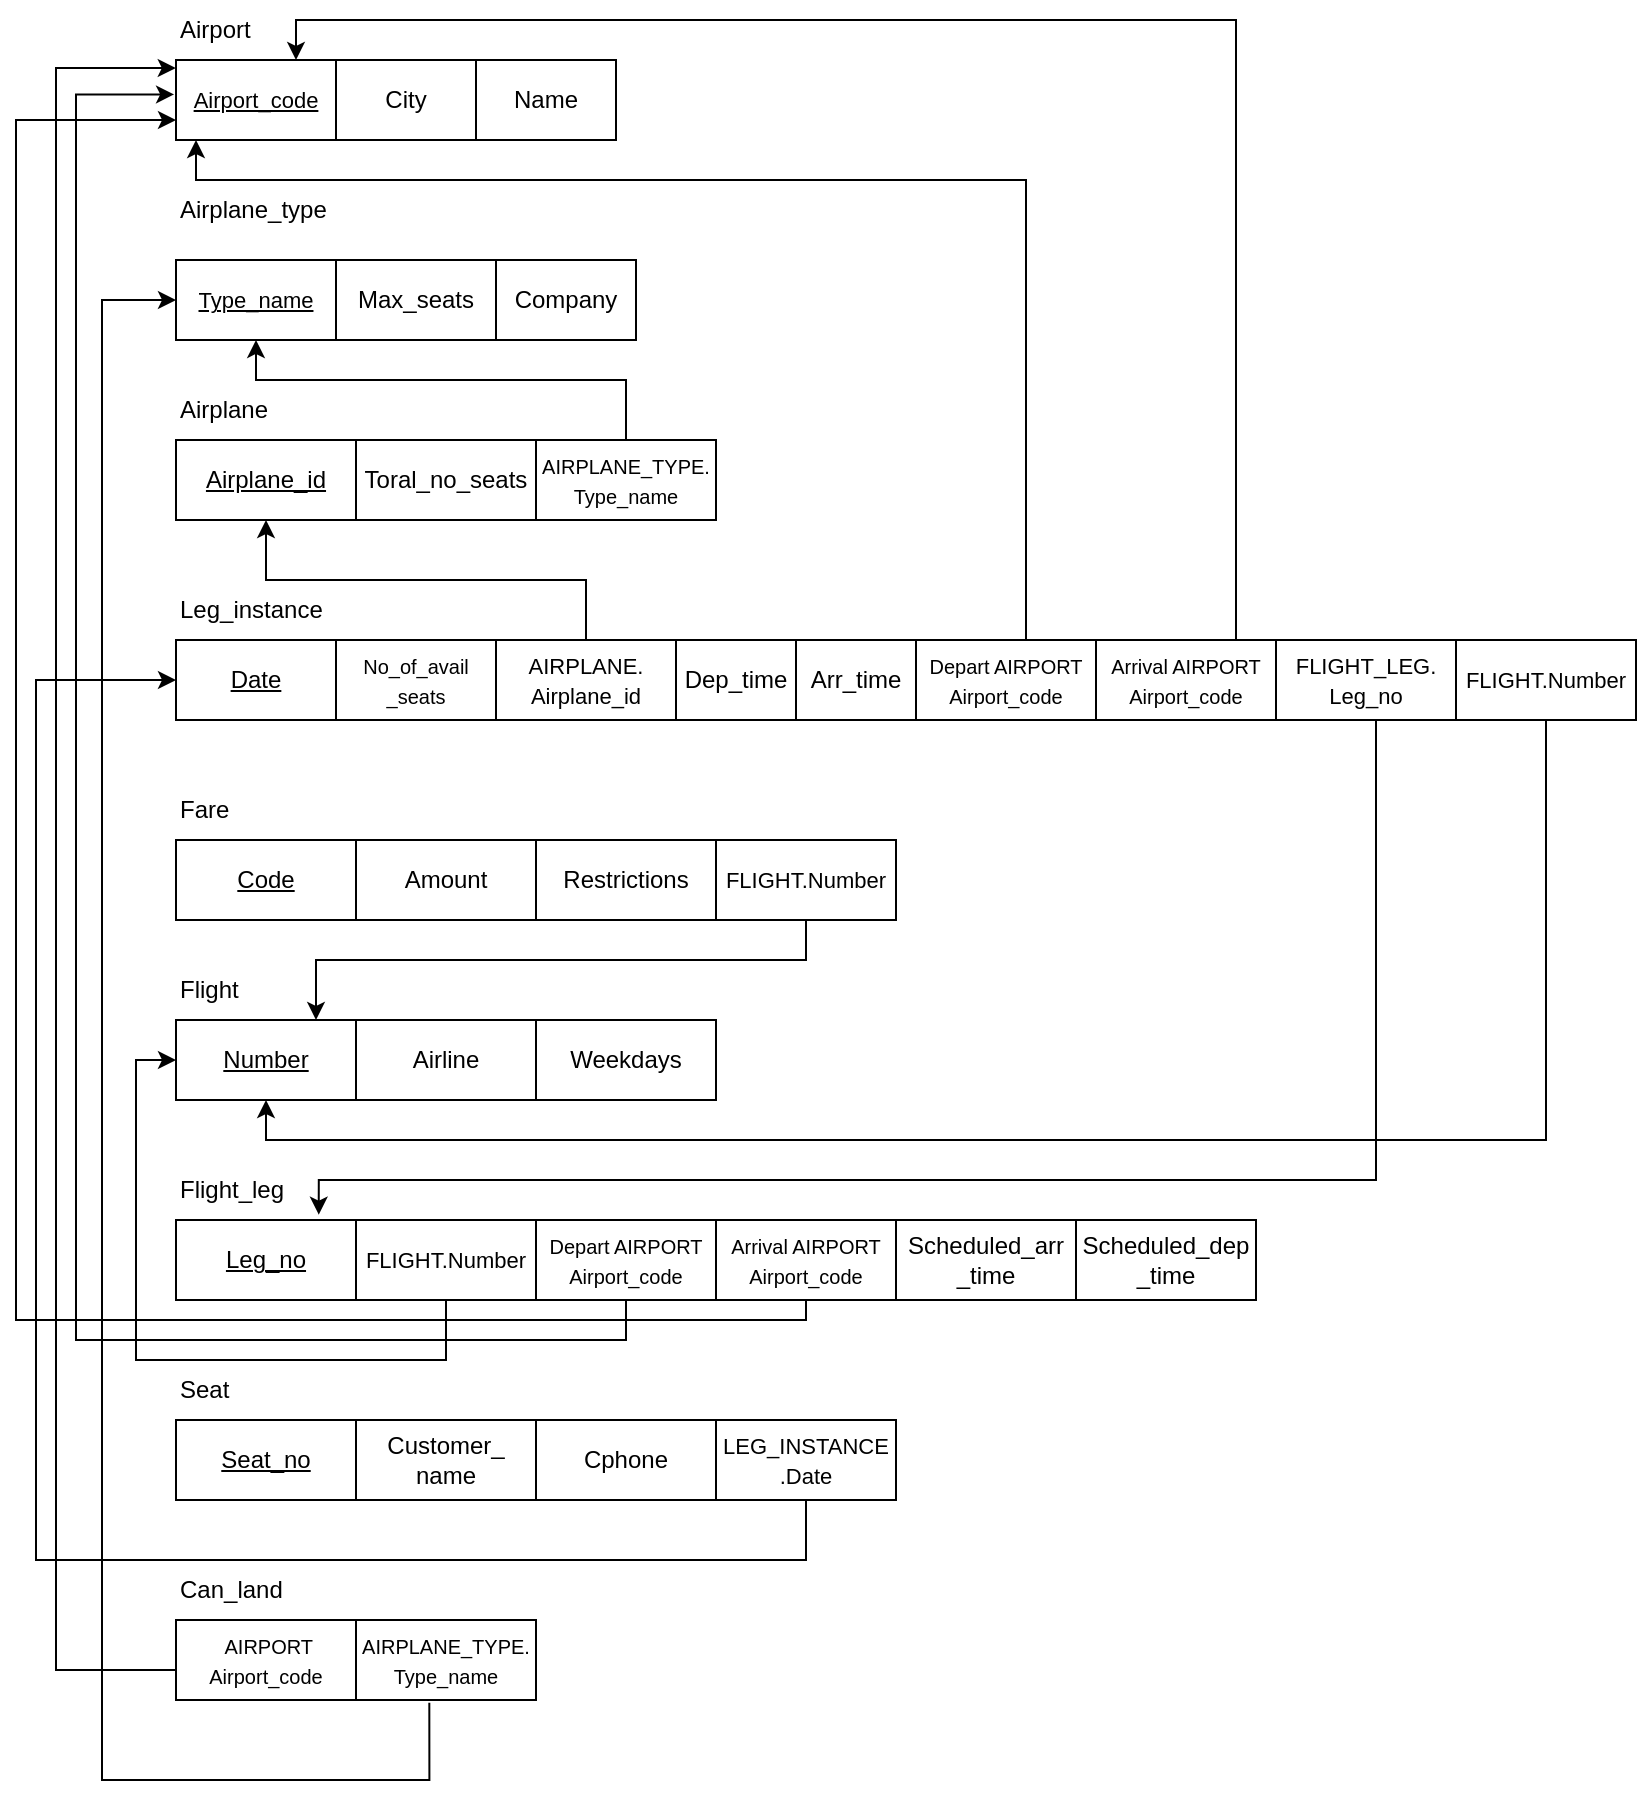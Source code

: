 <mxfile version="24.0.2" type="github">
  <diagram name="Página-1" id="2_WOX7FnMg_eUjWQ_aEJ">
    <mxGraphModel dx="1363" dy="931" grid="1" gridSize="10" guides="1" tooltips="1" connect="1" arrows="1" fold="1" page="1" pageScale="1" pageWidth="827" pageHeight="1169" math="0" shadow="0">
      <root>
        <mxCell id="0" />
        <mxCell id="1" parent="0" />
        <mxCell id="GT8kRJstvFUQp1vNYufc-23" value="&lt;font style=&quot;font-size: 11px;&quot;&gt;&lt;u&gt;Airport_code&lt;/u&gt;&lt;/font&gt;" style="whiteSpace=wrap;html=1;align=center;" parent="1" vertex="1">
          <mxGeometry x="90" y="80" width="80" height="40" as="geometry" />
        </mxCell>
        <mxCell id="GT8kRJstvFUQp1vNYufc-24" value="City" style="whiteSpace=wrap;html=1;align=center;" parent="1" vertex="1">
          <mxGeometry x="170" y="80" width="70" height="40" as="geometry" />
        </mxCell>
        <mxCell id="GT8kRJstvFUQp1vNYufc-25" value="Name" style="whiteSpace=wrap;html=1;align=center;" parent="1" vertex="1">
          <mxGeometry x="240" y="80" width="70" height="40" as="geometry" />
        </mxCell>
        <mxCell id="GT8kRJstvFUQp1vNYufc-27" value="Airport" style="text;html=1;align=left;verticalAlign=middle;whiteSpace=wrap;rounded=0;" parent="1" vertex="1">
          <mxGeometry x="90" y="50" width="60" height="30" as="geometry" />
        </mxCell>
        <mxCell id="GT8kRJstvFUQp1vNYufc-29" value="&lt;font style=&quot;font-size: 11px;&quot;&gt;&lt;u&gt;Type_name&lt;/u&gt;&lt;/font&gt;" style="whiteSpace=wrap;html=1;align=center;" parent="1" vertex="1">
          <mxGeometry x="90" y="180" width="80" height="40" as="geometry" />
        </mxCell>
        <mxCell id="GT8kRJstvFUQp1vNYufc-30" value="Max_seats" style="whiteSpace=wrap;html=1;align=center;" parent="1" vertex="1">
          <mxGeometry x="170" y="180" width="80" height="40" as="geometry" />
        </mxCell>
        <mxCell id="GT8kRJstvFUQp1vNYufc-31" value="Company" style="whiteSpace=wrap;html=1;align=center;" parent="1" vertex="1">
          <mxGeometry x="250" y="180" width="70" height="40" as="geometry" />
        </mxCell>
        <mxCell id="GT8kRJstvFUQp1vNYufc-32" value="Airplane" style="text;html=1;align=left;verticalAlign=middle;whiteSpace=wrap;rounded=0;" parent="1" vertex="1">
          <mxGeometry x="90" y="240" width="80" height="30" as="geometry" />
        </mxCell>
        <mxCell id="GT8kRJstvFUQp1vNYufc-34" value="&lt;u&gt;Airplane_id&lt;/u&gt;" style="whiteSpace=wrap;html=1;align=center;" parent="1" vertex="1">
          <mxGeometry x="90" y="270" width="90" height="40" as="geometry" />
        </mxCell>
        <mxCell id="GT8kRJstvFUQp1vNYufc-35" value="Toral_no_seats" style="whiteSpace=wrap;html=1;align=center;" parent="1" vertex="1">
          <mxGeometry x="180" y="270" width="90" height="40" as="geometry" />
        </mxCell>
        <mxCell id="GT8kRJstvFUQp1vNYufc-81" style="edgeStyle=orthogonalEdgeStyle;rounded=0;orthogonalLoop=1;jettySize=auto;html=1;entryX=0.5;entryY=1;entryDx=0;entryDy=0;" parent="1" source="GT8kRJstvFUQp1vNYufc-36" target="GT8kRJstvFUQp1vNYufc-29" edge="1">
          <mxGeometry relative="1" as="geometry">
            <Array as="points">
              <mxPoint x="315" y="240" />
              <mxPoint x="130" y="240" />
            </Array>
          </mxGeometry>
        </mxCell>
        <mxCell id="GT8kRJstvFUQp1vNYufc-36" value="&lt;font style=&quot;font-size: 10px;&quot;&gt;AIRPLANE_TYPE.&lt;br&gt;Type_name&lt;/font&gt;" style="whiteSpace=wrap;html=1;align=center;" parent="1" vertex="1">
          <mxGeometry x="270" y="270" width="90" height="40" as="geometry" />
        </mxCell>
        <mxCell id="GT8kRJstvFUQp1vNYufc-37" value="Airplane_type" style="text;html=1;align=left;verticalAlign=middle;whiteSpace=wrap;rounded=0;" parent="1" vertex="1">
          <mxGeometry x="90" y="140" width="80" height="30" as="geometry" />
        </mxCell>
        <mxCell id="GT8kRJstvFUQp1vNYufc-38" value="&lt;u&gt;Date&lt;/u&gt;" style="whiteSpace=wrap;html=1;align=center;" parent="1" vertex="1">
          <mxGeometry x="90" y="370" width="80" height="40" as="geometry" />
        </mxCell>
        <mxCell id="GT8kRJstvFUQp1vNYufc-91" style="edgeStyle=orthogonalEdgeStyle;rounded=0;orthogonalLoop=1;jettySize=auto;html=1;entryX=0.75;entryY=0;entryDx=0;entryDy=0;" parent="1" source="GT8kRJstvFUQp1vNYufc-39" target="GT8kRJstvFUQp1vNYufc-23" edge="1">
          <mxGeometry relative="1" as="geometry">
            <Array as="points">
              <mxPoint x="620" y="60" />
              <mxPoint x="150" y="60" />
            </Array>
          </mxGeometry>
        </mxCell>
        <mxCell id="GT8kRJstvFUQp1vNYufc-39" value="&lt;span style=&quot;font-size: 10px;&quot;&gt;Arrival AIRPORT&lt;/span&gt;&lt;br style=&quot;font-size: 10px;&quot;&gt;&lt;span style=&quot;font-size: 10px;&quot;&gt;Airport_code&lt;/span&gt;" style="whiteSpace=wrap;html=1;align=center;" parent="1" vertex="1">
          <mxGeometry x="550" y="370" width="90" height="40" as="geometry" />
        </mxCell>
        <mxCell id="GT8kRJstvFUQp1vNYufc-86" style="edgeStyle=orthogonalEdgeStyle;rounded=0;orthogonalLoop=1;jettySize=auto;html=1;entryX=0.5;entryY=1;entryDx=0;entryDy=0;" parent="1" edge="1">
          <mxGeometry relative="1" as="geometry">
            <Array as="points">
              <mxPoint x="515" y="140" />
              <mxPoint x="100" y="140" />
            </Array>
            <mxPoint x="515" y="370" as="sourcePoint" />
            <mxPoint x="100" y="120" as="targetPoint" />
          </mxGeometry>
        </mxCell>
        <mxCell id="GT8kRJstvFUQp1vNYufc-40" value="&lt;font style=&quot;font-size: 10px;&quot;&gt;Depart AIRPORT&lt;br&gt;Airport_code&lt;/font&gt;" style="whiteSpace=wrap;html=1;align=center;" parent="1" vertex="1">
          <mxGeometry x="460" y="370" width="90" height="40" as="geometry" />
        </mxCell>
        <mxCell id="GT8kRJstvFUQp1vNYufc-41" value="Arr_time" style="whiteSpace=wrap;html=1;align=center;" parent="1" vertex="1">
          <mxGeometry x="400" y="370" width="60" height="40" as="geometry" />
        </mxCell>
        <mxCell id="GT8kRJstvFUQp1vNYufc-42" value="Dep_time" style="whiteSpace=wrap;html=1;align=center;" parent="1" vertex="1">
          <mxGeometry x="340" y="370" width="60" height="40" as="geometry" />
        </mxCell>
        <mxCell id="GT8kRJstvFUQp1vNYufc-43" value="&lt;font style=&quot;font-size: 11px;&quot;&gt;AIRPLANE.&lt;br&gt;Airplane_id&lt;/font&gt;" style="whiteSpace=wrap;html=1;align=center;" parent="1" vertex="1">
          <mxGeometry x="250" y="370" width="90" height="40" as="geometry" />
        </mxCell>
        <mxCell id="GT8kRJstvFUQp1vNYufc-44" value="&lt;font style=&quot;font-size: 10px;&quot;&gt;No_of_avail&lt;br&gt;_seats&lt;/font&gt;" style="whiteSpace=wrap;html=1;align=center;" parent="1" vertex="1">
          <mxGeometry x="170" y="370" width="80" height="40" as="geometry" />
        </mxCell>
        <mxCell id="GT8kRJstvFUQp1vNYufc-48" value="Fare" style="text;html=1;align=left;verticalAlign=middle;whiteSpace=wrap;rounded=0;" parent="1" vertex="1">
          <mxGeometry x="90" y="440" width="80" height="30" as="geometry" />
        </mxCell>
        <mxCell id="GT8kRJstvFUQp1vNYufc-50" value="&lt;font style=&quot;font-size: 11px;&quot;&gt;FLIGHT_LEG.&lt;br&gt;Leg_no&lt;/font&gt;" style="whiteSpace=wrap;html=1;align=center;" parent="1" vertex="1">
          <mxGeometry x="640" y="370" width="90" height="40" as="geometry" />
        </mxCell>
        <mxCell id="GT8kRJstvFUQp1vNYufc-51" value="Leg_instance" style="text;html=1;align=left;verticalAlign=middle;whiteSpace=wrap;rounded=0;" parent="1" vertex="1">
          <mxGeometry x="90" y="340" width="80" height="30" as="geometry" />
        </mxCell>
        <mxCell id="GT8kRJstvFUQp1vNYufc-52" value="&lt;u&gt;Code&lt;/u&gt;" style="whiteSpace=wrap;html=1;align=center;" parent="1" vertex="1">
          <mxGeometry x="90" y="470" width="90" height="40" as="geometry" />
        </mxCell>
        <mxCell id="GT8kRJstvFUQp1vNYufc-53" value="Amount" style="whiteSpace=wrap;html=1;align=center;" parent="1" vertex="1">
          <mxGeometry x="180" y="470" width="90" height="40" as="geometry" />
        </mxCell>
        <mxCell id="GT8kRJstvFUQp1vNYufc-54" value="Restrictions" style="whiteSpace=wrap;html=1;align=center;" parent="1" vertex="1">
          <mxGeometry x="270" y="470" width="90" height="40" as="geometry" />
        </mxCell>
        <mxCell id="GT8kRJstvFUQp1vNYufc-55" value="&lt;font style=&quot;font-size: 11px;&quot;&gt;FLIGHT.Number&lt;/font&gt;" style="whiteSpace=wrap;html=1;align=center;" parent="1" vertex="1">
          <mxGeometry x="360" y="470" width="90" height="40" as="geometry" />
        </mxCell>
        <mxCell id="GT8kRJstvFUQp1vNYufc-56" value="Flight" style="text;html=1;align=left;verticalAlign=middle;whiteSpace=wrap;rounded=0;" parent="1" vertex="1">
          <mxGeometry x="90" y="530" width="80" height="30" as="geometry" />
        </mxCell>
        <mxCell id="GT8kRJstvFUQp1vNYufc-57" value="&lt;u&gt;Number&lt;/u&gt;" style="whiteSpace=wrap;html=1;align=center;" parent="1" vertex="1">
          <mxGeometry x="90" y="560" width="90" height="40" as="geometry" />
        </mxCell>
        <mxCell id="GT8kRJstvFUQp1vNYufc-58" value="Airline" style="whiteSpace=wrap;html=1;align=center;" parent="1" vertex="1">
          <mxGeometry x="180" y="560" width="90" height="40" as="geometry" />
        </mxCell>
        <mxCell id="GT8kRJstvFUQp1vNYufc-59" value="Weekdays" style="whiteSpace=wrap;html=1;align=center;" parent="1" vertex="1">
          <mxGeometry x="270" y="560" width="90" height="40" as="geometry" />
        </mxCell>
        <mxCell id="GT8kRJstvFUQp1vNYufc-60" value="&lt;u&gt;Leg_no&lt;/u&gt;" style="whiteSpace=wrap;html=1;align=center;" parent="1" vertex="1">
          <mxGeometry x="90" y="660" width="90" height="40" as="geometry" />
        </mxCell>
        <mxCell id="GT8kRJstvFUQp1vNYufc-63" value="Flight_leg" style="text;html=1;align=left;verticalAlign=middle;whiteSpace=wrap;rounded=0;" parent="1" vertex="1">
          <mxGeometry x="90" y="630" width="80" height="30" as="geometry" />
        </mxCell>
        <mxCell id="GT8kRJstvFUQp1vNYufc-96" style="edgeStyle=orthogonalEdgeStyle;rounded=0;orthogonalLoop=1;jettySize=auto;html=1;entryX=0;entryY=0.5;entryDx=0;entryDy=0;" parent="1" source="GT8kRJstvFUQp1vNYufc-64" target="GT8kRJstvFUQp1vNYufc-57" edge="1">
          <mxGeometry relative="1" as="geometry">
            <Array as="points">
              <mxPoint x="225" y="730" />
              <mxPoint x="70" y="730" />
              <mxPoint x="70" y="580" />
            </Array>
          </mxGeometry>
        </mxCell>
        <mxCell id="GT8kRJstvFUQp1vNYufc-64" value="&lt;font style=&quot;font-size: 11px;&quot;&gt;FLIGHT.Number&lt;/font&gt;" style="whiteSpace=wrap;html=1;align=center;" parent="1" vertex="1">
          <mxGeometry x="180" y="660" width="90" height="40" as="geometry" />
        </mxCell>
        <mxCell id="kAfAVzDrCV_Rtw6fDJ8F-3" style="edgeStyle=orthogonalEdgeStyle;rounded=0;orthogonalLoop=1;jettySize=auto;html=1;entryX=-0.012;entryY=0.43;entryDx=0;entryDy=0;exitX=0.5;exitY=1;exitDx=0;exitDy=0;entryPerimeter=0;" edge="1" parent="1" source="GT8kRJstvFUQp1vNYufc-65" target="GT8kRJstvFUQp1vNYufc-23">
          <mxGeometry relative="1" as="geometry">
            <mxPoint x="10" y="100" as="targetPoint" />
            <Array as="points">
              <mxPoint x="315" y="720" />
              <mxPoint x="40" y="720" />
              <mxPoint x="40" y="97" />
            </Array>
          </mxGeometry>
        </mxCell>
        <mxCell id="GT8kRJstvFUQp1vNYufc-65" value="&lt;font style=&quot;font-size: 10px;&quot;&gt;Depart AIRPORT&lt;br&gt;Airport_code&lt;/font&gt;" style="whiteSpace=wrap;html=1;align=center;" parent="1" vertex="1">
          <mxGeometry x="270" y="660" width="90" height="40" as="geometry" />
        </mxCell>
        <mxCell id="kAfAVzDrCV_Rtw6fDJ8F-4" style="edgeStyle=orthogonalEdgeStyle;rounded=0;orthogonalLoop=1;jettySize=auto;html=1;entryX=0;entryY=0.75;entryDx=0;entryDy=0;exitX=0.5;exitY=1;exitDx=0;exitDy=0;" edge="1" parent="1" source="GT8kRJstvFUQp1vNYufc-66" target="GT8kRJstvFUQp1vNYufc-23">
          <mxGeometry relative="1" as="geometry">
            <Array as="points">
              <mxPoint x="405" y="710" />
              <mxPoint x="10" y="710" />
              <mxPoint x="10" y="110" />
            </Array>
          </mxGeometry>
        </mxCell>
        <mxCell id="GT8kRJstvFUQp1vNYufc-66" value="&lt;span style=&quot;font-size: 10px;&quot;&gt;Arrival AIRPORT&lt;/span&gt;&lt;br style=&quot;font-size: 10px;&quot;&gt;&lt;span style=&quot;font-size: 10px;&quot;&gt;Airport_code&lt;/span&gt;" style="whiteSpace=wrap;html=1;align=center;" parent="1" vertex="1">
          <mxGeometry x="360" y="660" width="90" height="40" as="geometry" />
        </mxCell>
        <mxCell id="GT8kRJstvFUQp1vNYufc-68" value="Scheduled_arr&lt;br&gt;_time" style="whiteSpace=wrap;html=1;align=center;" parent="1" vertex="1">
          <mxGeometry x="450" y="660" width="90" height="40" as="geometry" />
        </mxCell>
        <mxCell id="GT8kRJstvFUQp1vNYufc-69" value="Scheduled_dep&lt;br&gt;_time" style="whiteSpace=wrap;html=1;align=center;" parent="1" vertex="1">
          <mxGeometry x="540" y="660" width="90" height="40" as="geometry" />
        </mxCell>
        <mxCell id="GT8kRJstvFUQp1vNYufc-70" value="Seat" style="text;html=1;align=left;verticalAlign=middle;whiteSpace=wrap;rounded=0;" parent="1" vertex="1">
          <mxGeometry x="90" y="730" width="80" height="30" as="geometry" />
        </mxCell>
        <mxCell id="GT8kRJstvFUQp1vNYufc-71" value="&lt;u&gt;Seat_no&lt;/u&gt;" style="whiteSpace=wrap;html=1;align=center;" parent="1" vertex="1">
          <mxGeometry x="90" y="760" width="90" height="40" as="geometry" />
        </mxCell>
        <mxCell id="GT8kRJstvFUQp1vNYufc-72" value="Customer_&lt;br&gt;name" style="whiteSpace=wrap;html=1;align=center;" parent="1" vertex="1">
          <mxGeometry x="180" y="760" width="90" height="40" as="geometry" />
        </mxCell>
        <mxCell id="GT8kRJstvFUQp1vNYufc-73" value="Cphone" style="whiteSpace=wrap;html=1;align=center;" parent="1" vertex="1">
          <mxGeometry x="270" y="760" width="90" height="40" as="geometry" />
        </mxCell>
        <mxCell id="GT8kRJstvFUQp1vNYufc-99" style="edgeStyle=orthogonalEdgeStyle;rounded=0;orthogonalLoop=1;jettySize=auto;html=1;entryX=0;entryY=0.5;entryDx=0;entryDy=0;" parent="1" source="GT8kRJstvFUQp1vNYufc-75" target="GT8kRJstvFUQp1vNYufc-38" edge="1">
          <mxGeometry relative="1" as="geometry">
            <Array as="points">
              <mxPoint x="405" y="830" />
              <mxPoint x="20" y="830" />
              <mxPoint x="20" y="390" />
            </Array>
          </mxGeometry>
        </mxCell>
        <mxCell id="GT8kRJstvFUQp1vNYufc-75" value="&lt;font style=&quot;font-size: 11px;&quot;&gt;LEG_INSTANCE&lt;br&gt;.Date&lt;/font&gt;" style="whiteSpace=wrap;html=1;align=center;" parent="1" vertex="1">
          <mxGeometry x="360" y="760" width="90" height="40" as="geometry" />
        </mxCell>
        <mxCell id="GT8kRJstvFUQp1vNYufc-76" value="Can_land" style="text;html=1;align=left;verticalAlign=middle;whiteSpace=wrap;rounded=0;" parent="1" vertex="1">
          <mxGeometry x="90" y="830" width="80" height="30" as="geometry" />
        </mxCell>
        <mxCell id="GT8kRJstvFUQp1vNYufc-98" style="edgeStyle=orthogonalEdgeStyle;rounded=0;orthogonalLoop=1;jettySize=auto;html=1;entryX=-0.001;entryY=0.089;entryDx=0;entryDy=0;entryPerimeter=0;exitX=0;exitY=0.5;exitDx=0;exitDy=0;" parent="1" source="GT8kRJstvFUQp1vNYufc-78" target="GT8kRJstvFUQp1vNYufc-23" edge="1">
          <mxGeometry relative="1" as="geometry">
            <mxPoint x="50" y="885" as="sourcePoint" />
            <mxPoint x="50" y="95" as="targetPoint" />
            <Array as="points">
              <mxPoint x="90" y="885" />
              <mxPoint x="30" y="885" />
              <mxPoint x="30" y="84" />
              <mxPoint x="90" y="84" />
            </Array>
          </mxGeometry>
        </mxCell>
        <mxCell id="GT8kRJstvFUQp1vNYufc-78" value="&lt;font style=&quot;font-size: 10px;&quot;&gt;&amp;nbsp;AIRPORT&lt;br&gt;Airport_code&lt;/font&gt;" style="whiteSpace=wrap;html=1;align=center;" parent="1" vertex="1">
          <mxGeometry x="90" y="860" width="90" height="40" as="geometry" />
        </mxCell>
        <mxCell id="GT8kRJstvFUQp1vNYufc-82" style="edgeStyle=orthogonalEdgeStyle;rounded=0;orthogonalLoop=1;jettySize=auto;html=1;exitX=0.593;exitY=1.033;exitDx=0;exitDy=0;exitPerimeter=0;entryX=0;entryY=0.5;entryDx=0;entryDy=0;" parent="1" target="GT8kRJstvFUQp1vNYufc-29" edge="1">
          <mxGeometry relative="1" as="geometry">
            <mxPoint x="73.29" y="200" as="targetPoint" />
            <mxPoint x="216.66" y="901.32" as="sourcePoint" />
            <Array as="points">
              <mxPoint x="217" y="940" />
              <mxPoint x="53" y="940" />
              <mxPoint x="53" y="200" />
            </Array>
          </mxGeometry>
        </mxCell>
        <mxCell id="GT8kRJstvFUQp1vNYufc-79" value="&lt;font style=&quot;font-size: 10px;&quot;&gt;AIRPLANE_TYPE.&lt;br&gt;Type_name&lt;/font&gt;" style="whiteSpace=wrap;html=1;align=center;" parent="1" vertex="1">
          <mxGeometry x="180" y="860" width="90" height="40" as="geometry" />
        </mxCell>
        <mxCell id="GT8kRJstvFUQp1vNYufc-84" style="edgeStyle=orthogonalEdgeStyle;rounded=0;orthogonalLoop=1;jettySize=auto;html=1;entryX=0.5;entryY=1;entryDx=0;entryDy=0;" parent="1" source="GT8kRJstvFUQp1vNYufc-43" target="GT8kRJstvFUQp1vNYufc-34" edge="1">
          <mxGeometry relative="1" as="geometry">
            <Array as="points">
              <mxPoint x="295" y="340" />
              <mxPoint x="135" y="340" />
            </Array>
          </mxGeometry>
        </mxCell>
        <mxCell id="GT8kRJstvFUQp1vNYufc-93" style="edgeStyle=orthogonalEdgeStyle;rounded=0;orthogonalLoop=1;jettySize=auto;html=1;" parent="1" source="GT8kRJstvFUQp1vNYufc-55" target="GT8kRJstvFUQp1vNYufc-57" edge="1">
          <mxGeometry relative="1" as="geometry">
            <Array as="points">
              <mxPoint x="405" y="530" />
              <mxPoint x="160" y="530" />
            </Array>
          </mxGeometry>
        </mxCell>
        <mxCell id="GT8kRJstvFUQp1vNYufc-95" style="edgeStyle=orthogonalEdgeStyle;rounded=0;orthogonalLoop=1;jettySize=auto;html=1;entryX=0.892;entryY=0.911;entryDx=0;entryDy=0;entryPerimeter=0;exitX=0.5;exitY=1;exitDx=0;exitDy=0;" parent="1" source="GT8kRJstvFUQp1vNYufc-50" target="GT8kRJstvFUQp1vNYufc-63" edge="1">
          <mxGeometry relative="1" as="geometry">
            <Array as="points">
              <mxPoint x="690" y="410" />
              <mxPoint x="690" y="640" />
              <mxPoint x="161" y="640" />
            </Array>
          </mxGeometry>
        </mxCell>
        <mxCell id="kAfAVzDrCV_Rtw6fDJ8F-2" style="edgeStyle=orthogonalEdgeStyle;rounded=0;orthogonalLoop=1;jettySize=auto;html=1;entryX=0.5;entryY=1;entryDx=0;entryDy=0;" edge="1" parent="1" source="kAfAVzDrCV_Rtw6fDJ8F-1" target="GT8kRJstvFUQp1vNYufc-57">
          <mxGeometry relative="1" as="geometry">
            <Array as="points">
              <mxPoint x="775" y="620" />
              <mxPoint x="135" y="620" />
            </Array>
          </mxGeometry>
        </mxCell>
        <mxCell id="kAfAVzDrCV_Rtw6fDJ8F-1" value="&lt;font style=&quot;font-size: 11px;&quot;&gt;FLIGHT.Number&lt;/font&gt;" style="whiteSpace=wrap;html=1;align=center;" vertex="1" parent="1">
          <mxGeometry x="730" y="370" width="90" height="40" as="geometry" />
        </mxCell>
      </root>
    </mxGraphModel>
  </diagram>
</mxfile>
